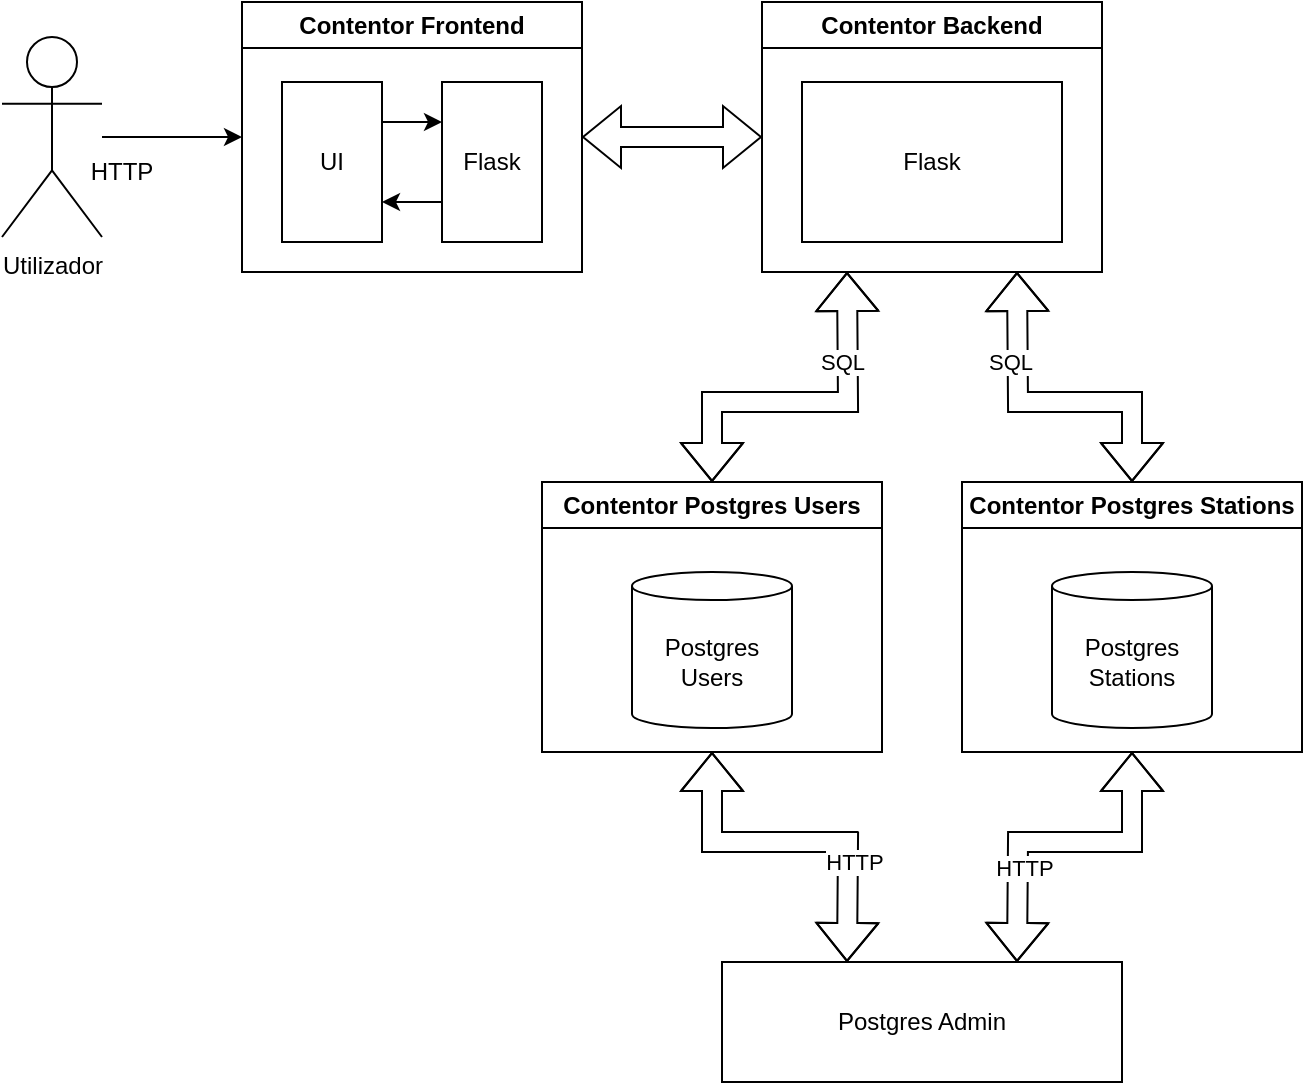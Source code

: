 <mxfile version="26.1.1">
  <diagram name="Página-1" id="D17C5iBNhWLtvUi4aKqS">
    <mxGraphModel dx="1434" dy="836" grid="1" gridSize="10" guides="1" tooltips="1" connect="1" arrows="1" fold="1" page="1" pageScale="1" pageWidth="827" pageHeight="1169" math="0" shadow="0">
      <root>
        <mxCell id="0" />
        <mxCell id="1" parent="0" />
        <mxCell id="UJdAEZgNhqXL31GI8Idm-6" style="edgeStyle=orthogonalEdgeStyle;rounded=0;orthogonalLoop=1;jettySize=auto;html=1;entryX=0;entryY=0.5;entryDx=0;entryDy=0;" parent="1" source="UJdAEZgNhqXL31GI8Idm-2" target="UJdAEZgNhqXL31GI8Idm-5" edge="1">
          <mxGeometry relative="1" as="geometry" />
        </mxCell>
        <mxCell id="UJdAEZgNhqXL31GI8Idm-2" value="Utilizador" style="shape=umlActor;verticalLabelPosition=bottom;verticalAlign=top;html=1;outlineConnect=0;" parent="1" vertex="1">
          <mxGeometry x="40" y="137.5" width="50" height="100" as="geometry" />
        </mxCell>
        <mxCell id="UJdAEZgNhqXL31GI8Idm-5" value="Contentor Frontend" style="swimlane;whiteSpace=wrap;html=1;" parent="1" vertex="1">
          <mxGeometry x="160" y="120" width="170" height="135" as="geometry">
            <mxRectangle x="140" y="120" width="130" height="30" as="alternateBounds" />
          </mxGeometry>
        </mxCell>
        <mxCell id="jw7Sf-fXYtuoee-Om0cI-9" style="edgeStyle=orthogonalEdgeStyle;rounded=0;orthogonalLoop=1;jettySize=auto;html=1;exitX=1;exitY=0.25;exitDx=0;exitDy=0;entryX=0;entryY=0.25;entryDx=0;entryDy=0;" edge="1" parent="UJdAEZgNhqXL31GI8Idm-5" source="jw7Sf-fXYtuoee-Om0cI-7" target="jw7Sf-fXYtuoee-Om0cI-8">
          <mxGeometry relative="1" as="geometry" />
        </mxCell>
        <mxCell id="jw7Sf-fXYtuoee-Om0cI-7" value="UI" style="rounded=0;whiteSpace=wrap;html=1;" vertex="1" parent="UJdAEZgNhqXL31GI8Idm-5">
          <mxGeometry x="20" y="40" width="50" height="80" as="geometry" />
        </mxCell>
        <mxCell id="jw7Sf-fXYtuoee-Om0cI-12" style="edgeStyle=orthogonalEdgeStyle;rounded=0;orthogonalLoop=1;jettySize=auto;html=1;exitX=0;exitY=0.75;exitDx=0;exitDy=0;" edge="1" parent="UJdAEZgNhqXL31GI8Idm-5" source="jw7Sf-fXYtuoee-Om0cI-8">
          <mxGeometry relative="1" as="geometry">
            <mxPoint x="70" y="100" as="targetPoint" />
          </mxGeometry>
        </mxCell>
        <mxCell id="jw7Sf-fXYtuoee-Om0cI-8" value="Flask" style="rounded=0;whiteSpace=wrap;html=1;" vertex="1" parent="UJdAEZgNhqXL31GI8Idm-5">
          <mxGeometry x="100" y="40" width="50" height="80" as="geometry" />
        </mxCell>
        <mxCell id="UJdAEZgNhqXL31GI8Idm-13" value="HTTP" style="text;html=1;align=center;verticalAlign=middle;whiteSpace=wrap;rounded=0;" parent="1" vertex="1">
          <mxGeometry x="70" y="190" width="60" height="30" as="geometry" />
        </mxCell>
        <mxCell id="jw7Sf-fXYtuoee-Om0cI-13" value="Contentor Backend" style="swimlane;whiteSpace=wrap;html=1;" vertex="1" parent="1">
          <mxGeometry x="420" y="120" width="170" height="135" as="geometry">
            <mxRectangle x="140" y="120" width="130" height="30" as="alternateBounds" />
          </mxGeometry>
        </mxCell>
        <mxCell id="jw7Sf-fXYtuoee-Om0cI-17" value="Flask" style="rounded=0;whiteSpace=wrap;html=1;" vertex="1" parent="jw7Sf-fXYtuoee-Om0cI-13">
          <mxGeometry x="20" y="40" width="130" height="80" as="geometry" />
        </mxCell>
        <mxCell id="jw7Sf-fXYtuoee-Om0cI-18" value="" style="shape=flexArrow;endArrow=classic;startArrow=classic;html=1;rounded=0;entryX=0;entryY=0.5;entryDx=0;entryDy=0;exitX=1;exitY=0.5;exitDx=0;exitDy=0;" edge="1" parent="1" source="UJdAEZgNhqXL31GI8Idm-5" target="jw7Sf-fXYtuoee-Om0cI-13">
          <mxGeometry width="100" height="100" relative="1" as="geometry">
            <mxPoint x="240" y="330" as="sourcePoint" />
            <mxPoint x="340" y="230" as="targetPoint" />
          </mxGeometry>
        </mxCell>
        <mxCell id="jw7Sf-fXYtuoee-Om0cI-19" value="Contentor Postgres Users" style="swimlane;whiteSpace=wrap;html=1;" vertex="1" parent="1">
          <mxGeometry x="310" y="360" width="170" height="135" as="geometry">
            <mxRectangle x="140" y="120" width="130" height="30" as="alternateBounds" />
          </mxGeometry>
        </mxCell>
        <mxCell id="UJdAEZgNhqXL31GI8Idm-8" value="Postgres Users" style="shape=cylinder3;whiteSpace=wrap;html=1;boundedLbl=1;backgroundOutline=1;size=7;" parent="jw7Sf-fXYtuoee-Om0cI-19" vertex="1">
          <mxGeometry x="45" y="45" width="80" height="78" as="geometry" />
        </mxCell>
        <mxCell id="jw7Sf-fXYtuoee-Om0cI-24" value="Contentor Postgres Stations" style="swimlane;whiteSpace=wrap;html=1;" vertex="1" parent="1">
          <mxGeometry x="520" y="360" width="170" height="135" as="geometry">
            <mxRectangle x="140" y="120" width="130" height="30" as="alternateBounds" />
          </mxGeometry>
        </mxCell>
        <mxCell id="jw7Sf-fXYtuoee-Om0cI-25" value="Postgres Stations" style="shape=cylinder3;whiteSpace=wrap;html=1;boundedLbl=1;backgroundOutline=1;size=7;" vertex="1" parent="jw7Sf-fXYtuoee-Om0cI-24">
          <mxGeometry x="45" y="45" width="80" height="78" as="geometry" />
        </mxCell>
        <mxCell id="jw7Sf-fXYtuoee-Om0cI-26" value="" style="shape=flexArrow;endArrow=classic;startArrow=classic;html=1;rounded=0;entryX=0.25;entryY=1;entryDx=0;entryDy=0;exitX=0.5;exitY=0;exitDx=0;exitDy=0;" edge="1" parent="1" source="jw7Sf-fXYtuoee-Om0cI-19" target="jw7Sf-fXYtuoee-Om0cI-13">
          <mxGeometry width="100" height="100" relative="1" as="geometry">
            <mxPoint x="340" y="198" as="sourcePoint" />
            <mxPoint x="430" y="198" as="targetPoint" />
            <Array as="points">
              <mxPoint x="395" y="320" />
              <mxPoint x="463" y="320" />
            </Array>
          </mxGeometry>
        </mxCell>
        <mxCell id="jw7Sf-fXYtuoee-Om0cI-27" value="SQL" style="edgeLabel;html=1;align=center;verticalAlign=middle;resizable=0;points=[];" vertex="1" connectable="0" parent="jw7Sf-fXYtuoee-Om0cI-26">
          <mxGeometry x="-0.041" relative="1" as="geometry">
            <mxPoint x="22" y="-20" as="offset" />
          </mxGeometry>
        </mxCell>
        <mxCell id="jw7Sf-fXYtuoee-Om0cI-28" value="" style="shape=flexArrow;endArrow=classic;startArrow=classic;html=1;rounded=0;entryX=0.75;entryY=1;entryDx=0;entryDy=0;exitX=0.5;exitY=0;exitDx=0;exitDy=0;" edge="1" parent="1" source="jw7Sf-fXYtuoee-Om0cI-24" target="jw7Sf-fXYtuoee-Om0cI-13">
          <mxGeometry width="100" height="100" relative="1" as="geometry">
            <mxPoint x="405" y="370" as="sourcePoint" />
            <mxPoint x="473" y="265" as="targetPoint" />
            <Array as="points">
              <mxPoint x="605" y="320" />
              <mxPoint x="548" y="320" />
            </Array>
          </mxGeometry>
        </mxCell>
        <mxCell id="jw7Sf-fXYtuoee-Om0cI-29" value="SQL" style="edgeLabel;html=1;align=center;verticalAlign=middle;resizable=0;points=[];" vertex="1" connectable="0" parent="jw7Sf-fXYtuoee-Om0cI-28">
          <mxGeometry x="-0.041" relative="1" as="geometry">
            <mxPoint x="-24" y="-20" as="offset" />
          </mxGeometry>
        </mxCell>
        <mxCell id="jw7Sf-fXYtuoee-Om0cI-32" value="" style="shape=flexArrow;endArrow=classic;startArrow=classic;html=1;rounded=0;entryX=0.5;entryY=1;entryDx=0;entryDy=0;exitX=0.75;exitY=0;exitDx=0;exitDy=0;" edge="1" parent="1" target="jw7Sf-fXYtuoee-Om0cI-24">
          <mxGeometry width="100" height="100" relative="1" as="geometry">
            <mxPoint x="547.5" y="600" as="sourcePoint" />
            <mxPoint x="620" y="520" as="targetPoint" />
            <Array as="points">
              <mxPoint x="548" y="540" />
              <mxPoint x="605" y="540" />
            </Array>
          </mxGeometry>
        </mxCell>
        <mxCell id="jw7Sf-fXYtuoee-Om0cI-34" value="HTTP" style="edgeLabel;html=1;align=center;verticalAlign=middle;resizable=0;points=[];" vertex="1" connectable="0" parent="jw7Sf-fXYtuoee-Om0cI-32">
          <mxGeometry x="-0.419" y="-3" relative="1" as="geometry">
            <mxPoint as="offset" />
          </mxGeometry>
        </mxCell>
        <mxCell id="jw7Sf-fXYtuoee-Om0cI-35" value="" style="shape=flexArrow;endArrow=classic;startArrow=classic;html=1;rounded=0;entryX=0.5;entryY=1;entryDx=0;entryDy=0;exitX=0.25;exitY=0;exitDx=0;exitDy=0;" edge="1" parent="1" target="jw7Sf-fXYtuoee-Om0cI-19">
          <mxGeometry width="100" height="100" relative="1" as="geometry">
            <mxPoint x="462.5" y="600" as="sourcePoint" />
            <mxPoint x="237" y="530" as="targetPoint" />
            <Array as="points">
              <mxPoint x="463" y="540" />
              <mxPoint x="395" y="540" />
            </Array>
          </mxGeometry>
        </mxCell>
        <mxCell id="jw7Sf-fXYtuoee-Om0cI-36" value="HTTP" style="edgeLabel;html=1;align=center;verticalAlign=middle;resizable=0;points=[];" vertex="1" connectable="0" parent="jw7Sf-fXYtuoee-Om0cI-35">
          <mxGeometry x="-0.419" y="-3" relative="1" as="geometry">
            <mxPoint as="offset" />
          </mxGeometry>
        </mxCell>
        <mxCell id="jw7Sf-fXYtuoee-Om0cI-40" value="Postgres Admin" style="rounded=0;whiteSpace=wrap;html=1;" vertex="1" parent="1">
          <mxGeometry x="400" y="600" width="200" height="60" as="geometry" />
        </mxCell>
      </root>
    </mxGraphModel>
  </diagram>
</mxfile>
